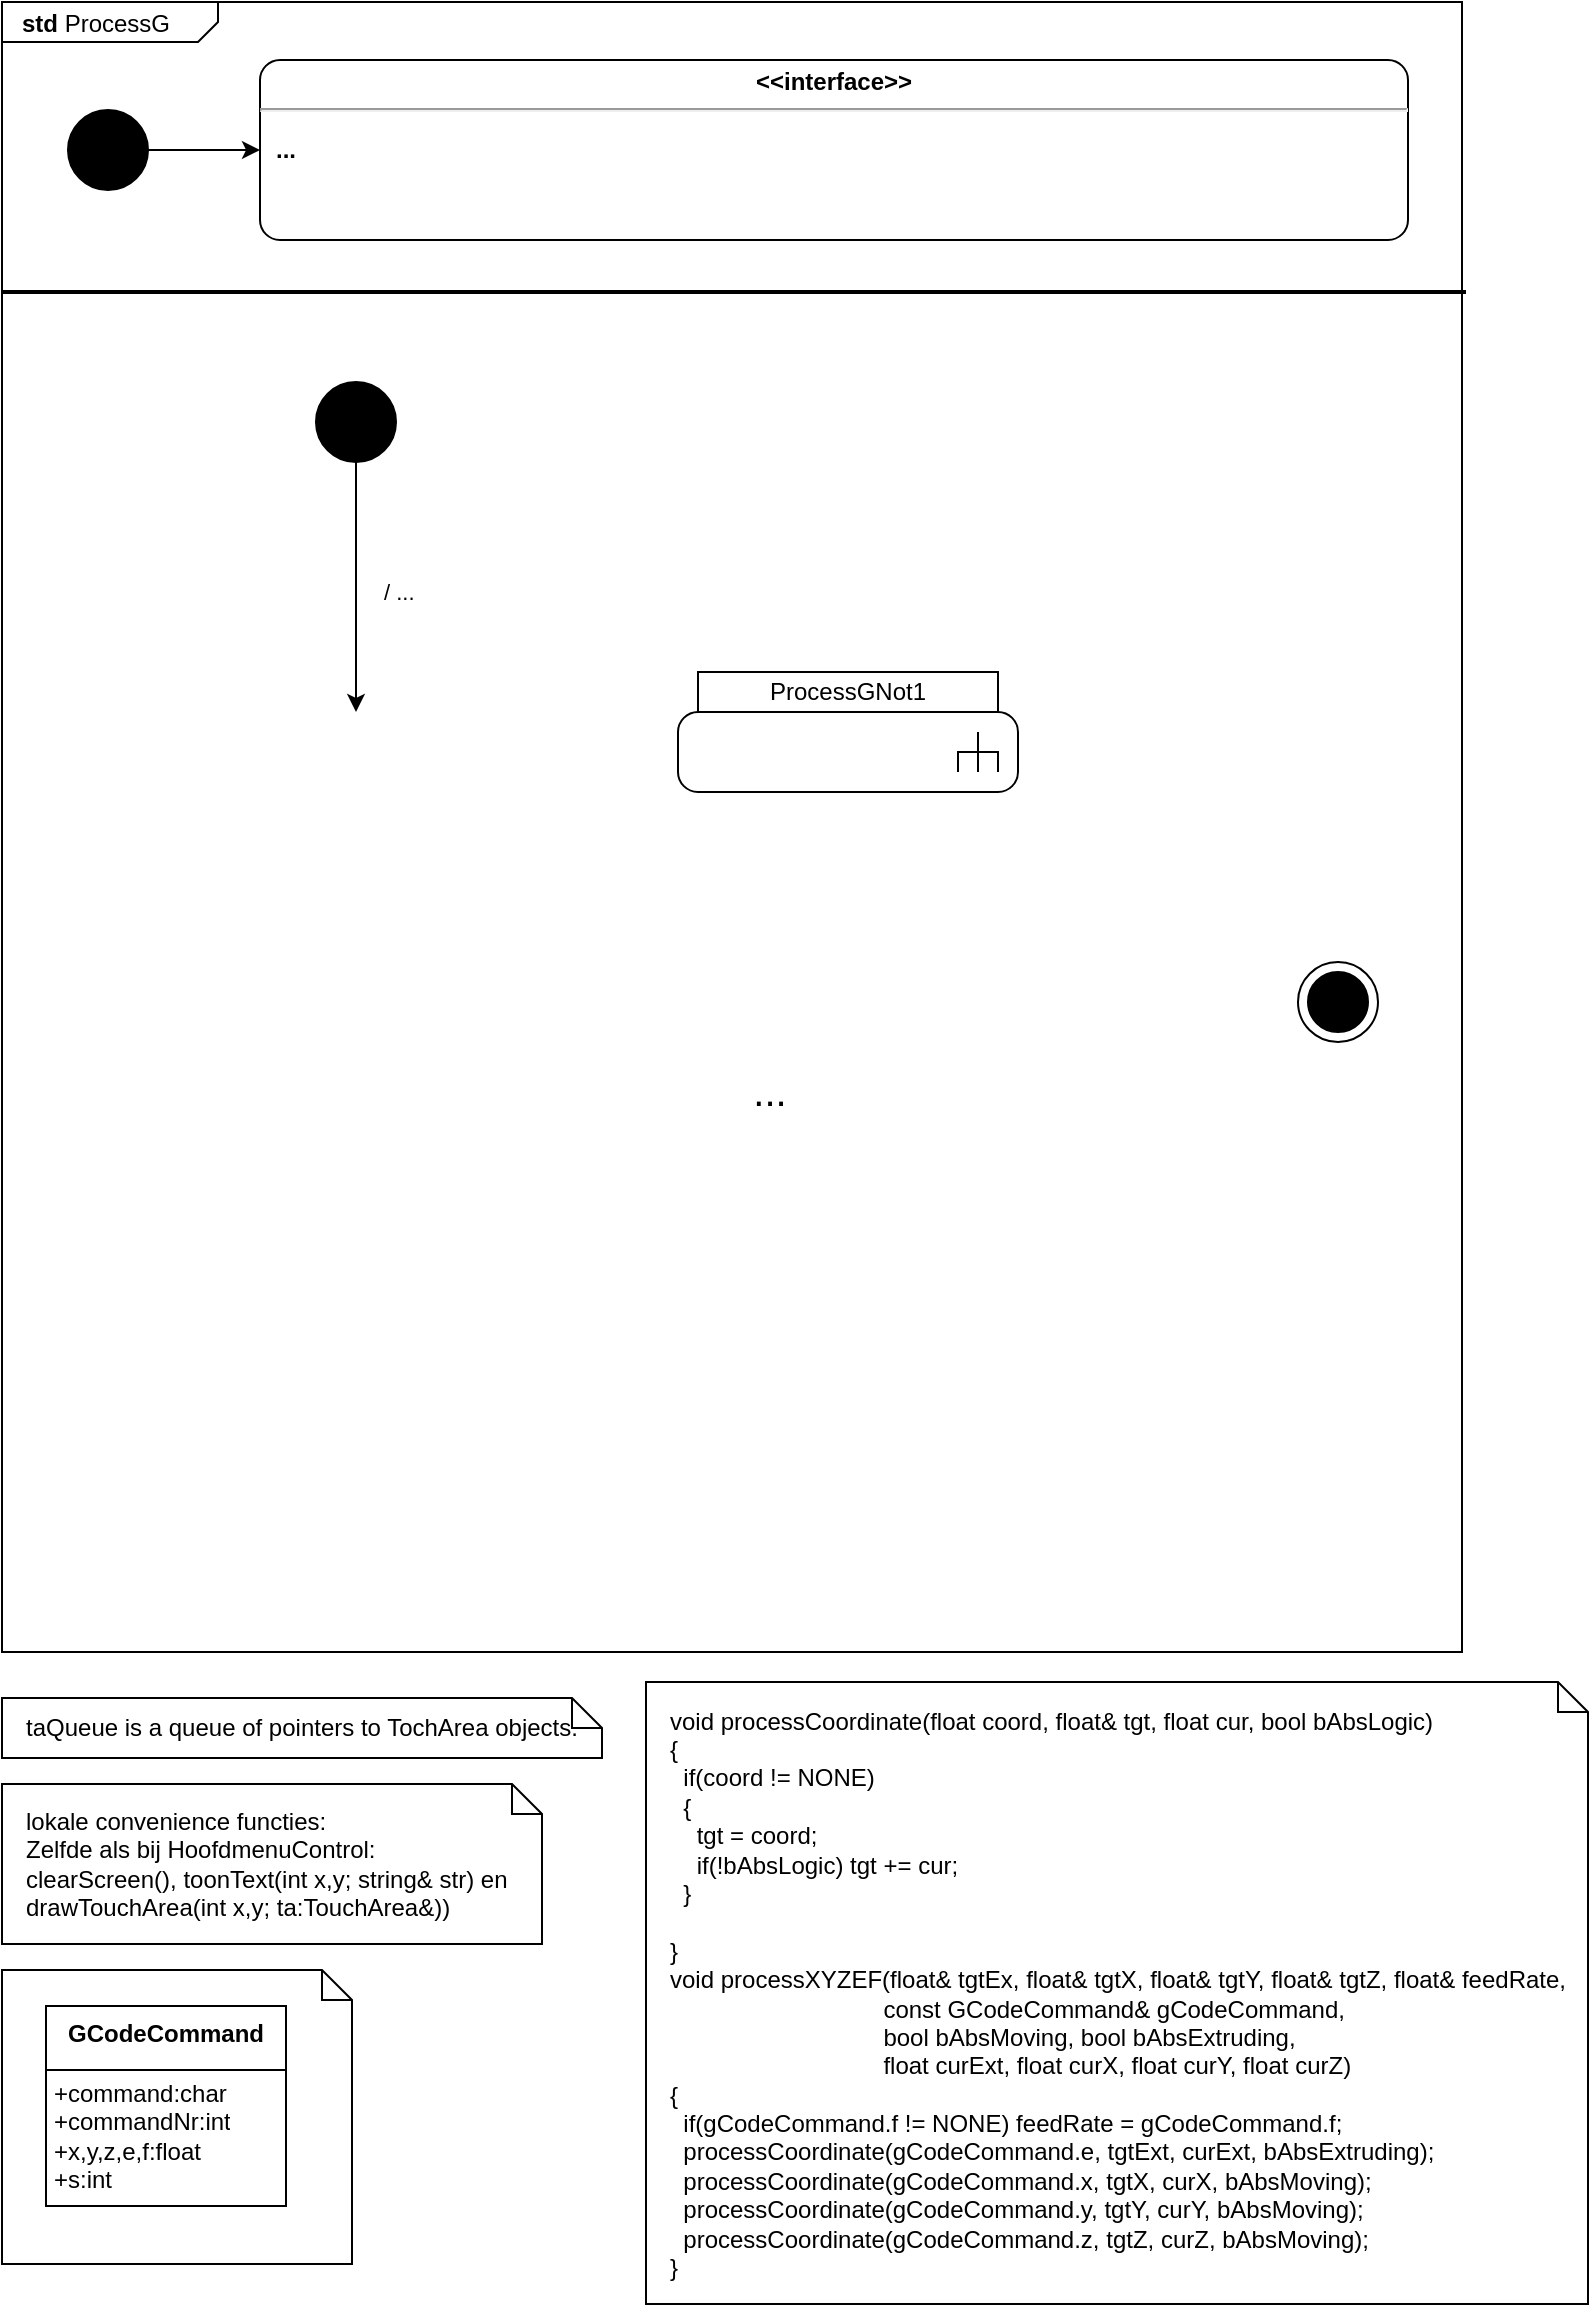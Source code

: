 <mxfile version="21.5.1" type="device">
  <diagram name="Page-1" id="HiepHy898I1He_WuJ3Wu">
    <mxGraphModel dx="1036" dy="573" grid="1" gridSize="10" guides="1" tooltips="1" connect="1" arrows="1" fold="1" page="1" pageScale="1" pageWidth="1169" pageHeight="1654" math="0" shadow="0">
      <root>
        <mxCell id="0" />
        <mxCell id="1" parent="0" />
        <mxCell id="FjgJywKjBlqH2xDg-97F-1" value="&lt;p style=&quot;margin:0px;margin-top:4px;margin-left:10px;text-align:left;&quot;&gt;&lt;b&gt;std&lt;/b&gt; ProcessG&lt;/p&gt;" style="html=1;shape=mxgraph.sysml.package;labelX=108.8;align=left;spacingLeft=10;overflow=fill;recursiveResize=0;container=0;" vertex="1" parent="1">
          <mxGeometry x="35" y="30" width="730" height="825" as="geometry" />
        </mxCell>
        <mxCell id="FjgJywKjBlqH2xDg-97F-2" value="/ ..." style="edgeStyle=orthogonalEdgeStyle;rounded=0;orthogonalLoop=1;jettySize=auto;html=1;align=left;" edge="1" parent="1" source="FjgJywKjBlqH2xDg-97F-3">
          <mxGeometry x="0.043" y="12" relative="1" as="geometry">
            <mxPoint as="offset" />
            <mxPoint x="212" y="385" as="targetPoint" />
          </mxGeometry>
        </mxCell>
        <mxCell id="FjgJywKjBlqH2xDg-97F-3" value="" style="shape=ellipse;html=1;fillColor=strokeColor;fontSize=18;fontColor=#ffffff;" vertex="1" parent="1">
          <mxGeometry x="192" y="220" width="40" height="40" as="geometry" />
        </mxCell>
        <mxCell id="FjgJywKjBlqH2xDg-97F-4" value="taQueue is a queue of pointers to TochArea objects." style="shape=note;size=15;align=left;spacingLeft=10;html=1;whiteSpace=wrap;" vertex="1" parent="1">
          <mxGeometry x="35" y="878" width="300" height="30" as="geometry" />
        </mxCell>
        <mxCell id="FjgJywKjBlqH2xDg-97F-5" value="lokale convenience functies:&lt;br style=&quot;border-color: var(--border-color);&quot;&gt;Zelfde als bij HoofdmenuControl:&lt;br style=&quot;border-color: var(--border-color);&quot;&gt;clearScreen(),&amp;nbsp;toonText(int x,y; string&amp;amp; str) en &lt;br&gt;drawTouchArea(int x,y; ta:TouchArea&amp;amp;))" style="shape=note;size=15;align=left;spacingLeft=10;html=1;whiteSpace=wrap;" vertex="1" parent="1">
          <mxGeometry x="35" y="921" width="270" height="80" as="geometry" />
        </mxCell>
        <mxCell id="FjgJywKjBlqH2xDg-97F-6" value="" style="shape=mxgraph.sysml.actFinal;html=1;verticalLabelPosition=bottom;labelBackgroundColor=#ffffff;verticalAlign=top;" vertex="1" parent="1">
          <mxGeometry x="683" y="510" width="40" height="40" as="geometry" />
        </mxCell>
        <mxCell id="FjgJywKjBlqH2xDg-97F-7" value="ProcessGNot1" style="rounded=0;whiteSpace=wrap;html=1;" vertex="1" parent="1">
          <mxGeometry x="383" y="365" width="150" height="20" as="geometry" />
        </mxCell>
        <mxCell id="FjgJywKjBlqH2xDg-97F-8" value="&lt;span style=&quot;background-color: initial;&quot;&gt;void processCoordinate(float coord, float&amp;amp; tgt, float cur, bool bAbsLogic)&lt;/span&gt;&lt;br&gt;&lt;div&gt;{&lt;/div&gt;&lt;div&gt;&amp;nbsp; if(coord != NONE)&amp;nbsp;&lt;/div&gt;&lt;div&gt;&amp;nbsp; {&lt;/div&gt;&lt;div&gt;&amp;nbsp; &amp;nbsp; tgt = coord;&lt;/div&gt;&lt;div&gt;&lt;span style=&quot;white-space: pre;&quot;&gt;&amp;nbsp;&amp;nbsp;&amp;nbsp;&amp;nbsp;&lt;/span&gt;if(!bAbsLogic) tgt += cur;&lt;/div&gt;&lt;div&gt;&amp;nbsp; }&lt;/div&gt;&lt;div&gt;&lt;br&gt;&lt;/div&gt;&lt;div&gt;}&lt;/div&gt;void processXYZEF(float&amp;amp; tgtEx, float&amp;amp; tgtX, float&amp;amp; tgtY, float&amp;amp; tgtZ, float&amp;amp; feedRate,&lt;br&gt;&amp;nbsp; &amp;nbsp; &amp;nbsp; &amp;nbsp; &amp;nbsp; &amp;nbsp; &amp;nbsp; &amp;nbsp; &amp;nbsp; &amp;nbsp; &amp;nbsp; &amp;nbsp; &amp;nbsp; &amp;nbsp; &amp;nbsp; &amp;nbsp; const GCodeCommand&amp;amp; gCodeCommand, &lt;br&gt;&amp;nbsp; &amp;nbsp; &amp;nbsp; &amp;nbsp; &amp;nbsp; &amp;nbsp; &amp;nbsp; &amp;nbsp; &amp;nbsp; &amp;nbsp; &amp;nbsp; &amp;nbsp; &amp;nbsp; &amp;nbsp; &amp;nbsp; &amp;nbsp; bool bAbsMoving, bool bAbsExtruding,&lt;br&gt;&amp;nbsp; &amp;nbsp; &amp;nbsp; &amp;nbsp; &amp;nbsp; &amp;nbsp; &amp;nbsp; &amp;nbsp; &amp;nbsp; &amp;nbsp; &amp;nbsp; &amp;nbsp; &amp;nbsp; &amp;nbsp; &amp;nbsp; &amp;nbsp; float curExt, float curX, float curY, float curZ)&lt;br&gt;{&lt;div&gt;&amp;nbsp; if(gCodeCommand.f != NONE) feedRate = gCodeCommand.f;&lt;/div&gt;&lt;div&gt;&amp;nbsp; processCoordinate(gCodeCommand.e, tgtExt, curExt, bAbsExtruding);&lt;/div&gt;&lt;div&gt;&amp;nbsp; processCoordinate(gCodeCommand.x, tgtX, curX, bAbsMoving);&lt;/div&gt;&lt;div&gt;&amp;nbsp; processCoordinate(gCodeCommand.y, tgtY, curY, bAbsMoving);&lt;/div&gt;&lt;div&gt;&amp;nbsp; processCoordinate(gCodeCommand.z, tgtZ, curZ, bAbsMoving);&lt;/div&gt;&lt;div&gt;}&lt;/div&gt;" style="shape=note;size=15;align=left;spacingLeft=10;html=1;whiteSpace=wrap;" vertex="1" parent="1">
          <mxGeometry x="357" y="870" width="471" height="311" as="geometry" />
        </mxCell>
        <mxCell id="FjgJywKjBlqH2xDg-97F-9" value="" style="shape=note;size=15;align=left;spacingLeft=10;html=1;whiteSpace=wrap;" vertex="1" parent="1">
          <mxGeometry x="35" y="1014" width="175" height="147" as="geometry" />
        </mxCell>
        <mxCell id="FjgJywKjBlqH2xDg-97F-10" value="GCodeCommand" style="swimlane;fontStyle=1;align=center;verticalAlign=top;childLayout=stackLayout;horizontal=1;startSize=32;horizontalStack=0;resizeParent=1;resizeParentMax=0;resizeLast=0;collapsible=1;marginBottom=0;whiteSpace=wrap;html=1;" vertex="1" parent="1">
          <mxGeometry x="57" y="1032" width="120" height="100" as="geometry" />
        </mxCell>
        <mxCell id="FjgJywKjBlqH2xDg-97F-11" value="+command:char&lt;br&gt;+commandNr:int&lt;br&gt;+x,y,z,e,f:float&lt;br&gt;+s:int" style="text;strokeColor=none;fillColor=none;align=left;verticalAlign=top;spacingLeft=4;spacingRight=4;overflow=hidden;rotatable=0;points=[[0,0.5],[1,0.5]];portConstraint=eastwest;whiteSpace=wrap;html=1;spacing=0;" vertex="1" parent="FjgJywKjBlqH2xDg-97F-10">
          <mxGeometry y="32" width="120" height="68" as="geometry" />
        </mxCell>
        <mxCell id="FjgJywKjBlqH2xDg-97F-12" value="&lt;p style=&quot;margin:0px;margin-top:4px;text-align:center;&quot;&gt;&lt;b&gt;&amp;lt;&amp;lt;interface&amp;gt;&amp;gt;&lt;/b&gt;&lt;/p&gt;&lt;hr&gt;&lt;p&gt;&lt;/p&gt;&lt;p style=&quot;margin:0px;margin-left:8px;text-align:left;&quot;&gt;&lt;b&gt;...&lt;/b&gt;&lt;/p&gt;" style="shape=mxgraph.sysml.simpleState;html=1;overflow=fill;whiteSpace=wrap;align=center;" vertex="1" parent="1">
          <mxGeometry x="164" y="59" width="574" height="90" as="geometry" />
        </mxCell>
        <mxCell id="FjgJywKjBlqH2xDg-97F-13" style="edgeStyle=orthogonalEdgeStyle;rounded=0;orthogonalLoop=1;jettySize=auto;html=1;" edge="1" parent="1" source="FjgJywKjBlqH2xDg-97F-14" target="FjgJywKjBlqH2xDg-97F-12">
          <mxGeometry relative="1" as="geometry" />
        </mxCell>
        <mxCell id="FjgJywKjBlqH2xDg-97F-14" value="" style="shape=ellipse;html=1;fillColor=strokeColor;fontSize=18;fontColor=#ffffff;" vertex="1" parent="1">
          <mxGeometry x="68" y="84" width="40" height="40" as="geometry" />
        </mxCell>
        <mxCell id="FjgJywKjBlqH2xDg-97F-15" value="" style="line;strokeWidth=2;html=1;" vertex="1" parent="1">
          <mxGeometry x="35" y="170" width="732" height="10" as="geometry" />
        </mxCell>
        <mxCell id="FjgJywKjBlqH2xDg-97F-16" value="..." style="text;html=1;strokeColor=none;fillColor=none;align=center;verticalAlign=middle;whiteSpace=wrap;rounded=0;fontSize=20;" vertex="1" parent="1">
          <mxGeometry x="389" y="559" width="60" height="30" as="geometry" />
        </mxCell>
        <mxCell id="FjgJywKjBlqH2xDg-97F-17" value="" style="html=1;shape=mxgraph.sysml.callBehAct;whiteSpace=wrap;align=center;fontColor=none;noLabel=1;labelBorderColor=none;labelBackgroundColor=none;strokeColor=default;fillColor=default;strokeWidth=1;" vertex="1" parent="1">
          <mxGeometry x="373" y="385" width="170" height="40" as="geometry" />
        </mxCell>
      </root>
    </mxGraphModel>
  </diagram>
</mxfile>
